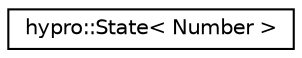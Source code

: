 digraph "Graphical Class Hierarchy"
{
  edge [fontname="Helvetica",fontsize="10",labelfontname="Helvetica",labelfontsize="10"];
  node [fontname="Helvetica",fontsize="10",shape=record];
  rankdir="LR";
  Node1 [label="hypro::State\< Number \>",height=0.2,width=0.4,color="black", fillcolor="white", style="filled",URL="$classhypro_1_1State.html"];
}
